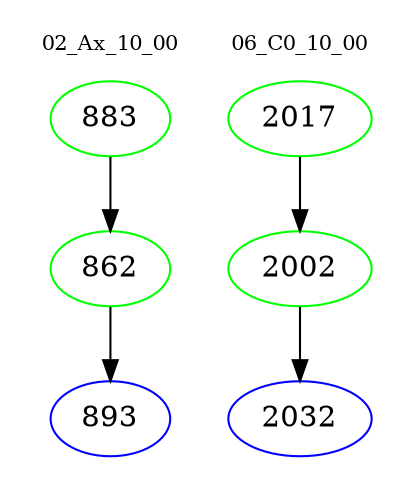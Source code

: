 digraph{
subgraph cluster_0 {
color = white
label = "02_Ax_10_00";
fontsize=10;
T0_883 [label="883", color="green"]
T0_883 -> T0_862 [color="black"]
T0_862 [label="862", color="green"]
T0_862 -> T0_893 [color="black"]
T0_893 [label="893", color="blue"]
}
subgraph cluster_1 {
color = white
label = "06_C0_10_00";
fontsize=10;
T1_2017 [label="2017", color="green"]
T1_2017 -> T1_2002 [color="black"]
T1_2002 [label="2002", color="green"]
T1_2002 -> T1_2032 [color="black"]
T1_2032 [label="2032", color="blue"]
}
}
